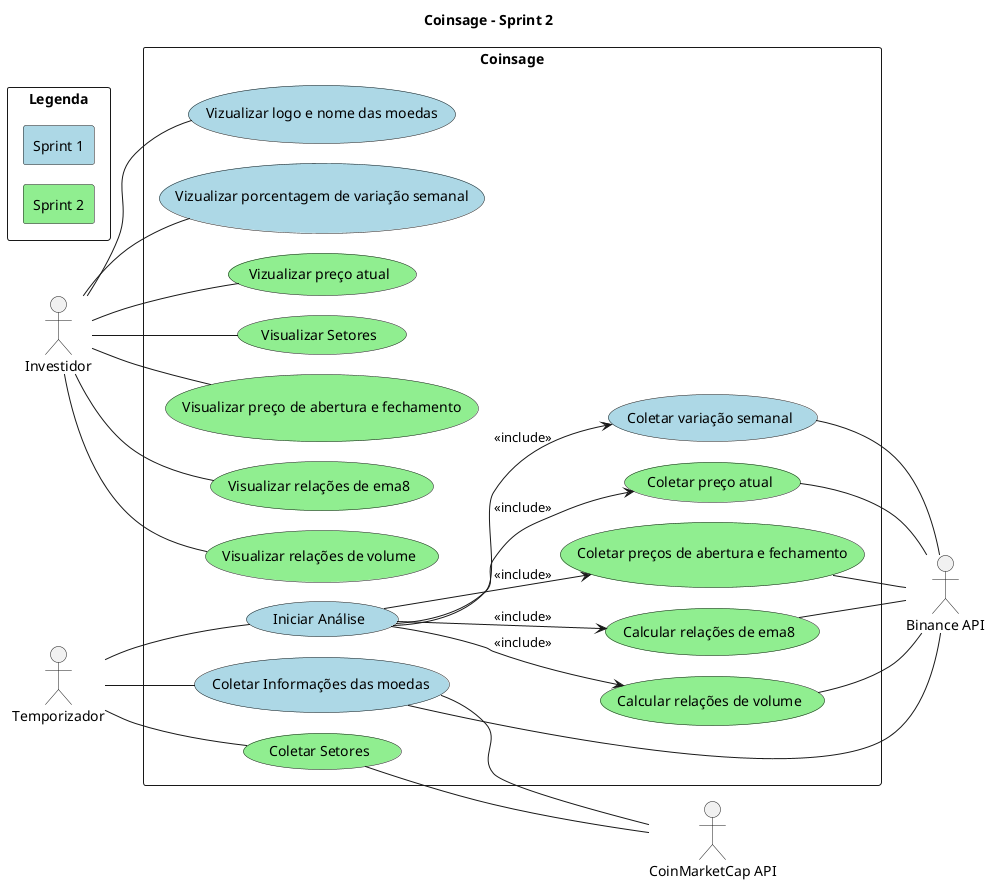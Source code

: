 @startuml
title Coinsage - Sprint 2

left to right direction
actor "Investidor" as investor
actor "Temporizador" as schedule
actor "Binance API" as binance
actor "CoinMarketCap API" as cmc

rectangle "Legenda"{
    skinparam minClassWidth 10
    skinparam nodesep 1
    skinparam ranksep 1

    rectangle "Sprint 1" #LightBlue
    rectangle "Sprint 2" #LightGreen
    ' rectangle "Sprint 3" #LightCoral
    ' rectangle "Sprint 4" #LightYellow
}

rectangle "Coinsage"{
    skinparam nodesep 20

    ' Schedules use cases
    usecase "Iniciar Análise" as sch_analysis #LightBlue
    usecase "Coletar Informações das moedas" as sch_cripto_info #LightBlue
    usecase "Coletar variação semanal" as collect_cripto_week_incresse #LightBlue
    usecase "Coletar preço atual" as collect_cripto_current_price #LightGreen /' Should be sprint 1 but not ended '/

    usecase "Coletar Setores" as sch_sectors #LightGreen
    usecase "Coletar preços de abertura e fechamento" as collect_cripto_open_close #LightGreen
    usecase "Calcular relações de ema8" as collect_ema8_relations #LightGreen
    usecase "Calcular relações de volume" as collect_volume_relations #LightGreen

    ' Report use cases
    usecase "Vizualizar logo e nome das moedas" as view_cripto_info #LightBlue
    usecase "Vizualizar porcentagem de variação semanal" as view_cripto_week_incresse #LightBlue
    usecase "Vizualizar preço atual" as view_cripto_current_price #LightGreen /' Should be sprint 1 but not ended '/

    usecase "Visualizar Setores" as view_sectors #LightGreen
    usecase "Visualizar preço de abertura e fechamento" as view_cripto_open_close #LightGreen
    usecase "Visualizar relações de ema8" as view_ema8_relations #LightGreen
    usecase "Visualizar relações de volume" as view_volume_relations #LightGreen
}

' Schedules use cases
schedule -- sch_analysis
schedule -- sch_sectors
schedule -- sch_cripto_info

' APIS use cases
sch_sectors -- cmc
sch_cripto_info -- binance
sch_cripto_info -- cmc
collect_cripto_week_incresse -- binance
collect_cripto_current_price -- binance
collect_cripto_open_close -- binance
collect_ema8_relations -- binance
collect_volume_relations -- binance

' Investor use cases
investor -- view_sectors
investor -- view_cripto_info
investor -- view_cripto_week_incresse
investor -- view_cripto_current_price
investor -- view_cripto_open_close
investor -- view_ema8_relations
investor -- view_volume_relations

' Use cases relations
sch_analysis --> collect_cripto_week_incresse  : <<include>>
sch_analysis --> collect_cripto_current_price  : <<include>>
sch_analysis --> collect_cripto_open_close  : <<include>>
sch_analysis --> collect_ema8_relations  : <<include>>
sch_analysis --> collect_volume_relations  : <<include>>

@enduml
